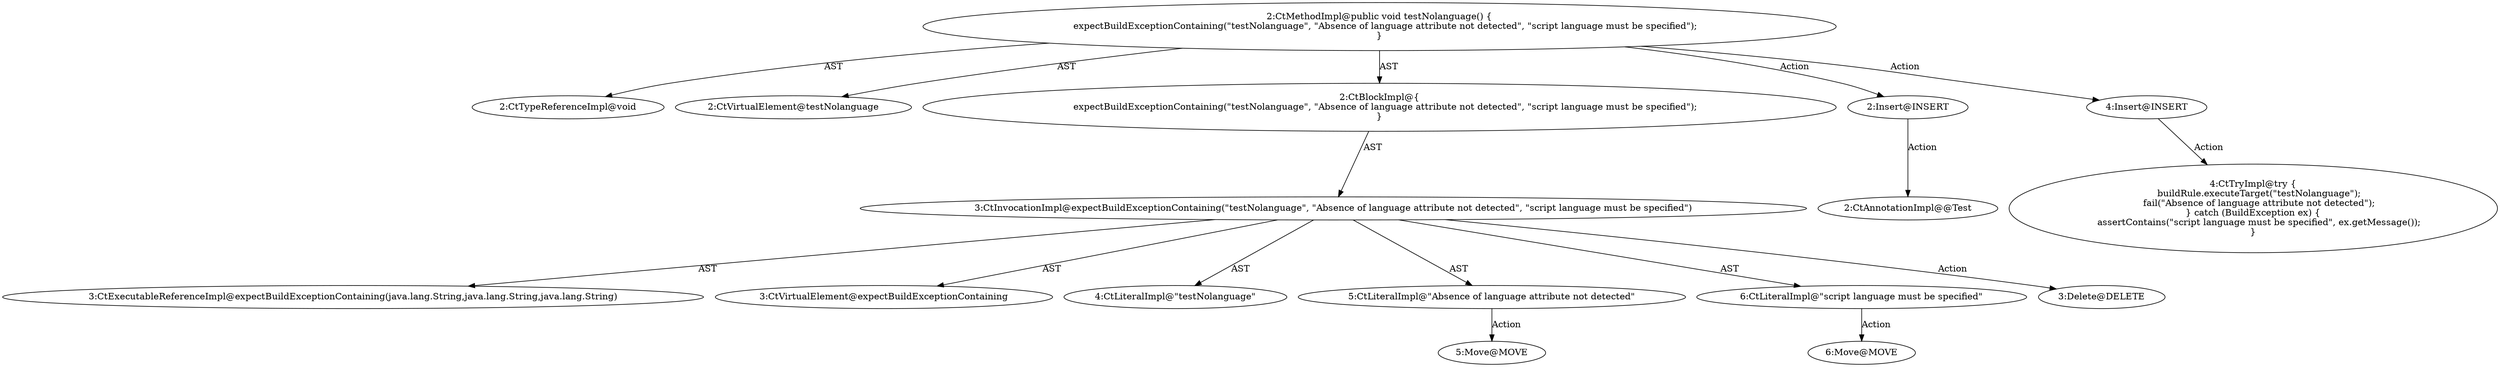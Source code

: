 digraph "testNolanguage#?" {
0 [label="2:CtTypeReferenceImpl@void" shape=ellipse]
1 [label="2:CtVirtualElement@testNolanguage" shape=ellipse]
2 [label="3:CtExecutableReferenceImpl@expectBuildExceptionContaining(java.lang.String,java.lang.String,java.lang.String)" shape=ellipse]
3 [label="3:CtVirtualElement@expectBuildExceptionContaining" shape=ellipse]
4 [label="4:CtLiteralImpl@\"testNolanguage\"" shape=ellipse]
5 [label="5:CtLiteralImpl@\"Absence of language attribute not detected\"" shape=ellipse]
6 [label="6:CtLiteralImpl@\"script language must be specified\"" shape=ellipse]
7 [label="3:CtInvocationImpl@expectBuildExceptionContaining(\"testNolanguage\", \"Absence of language attribute not detected\", \"script language must be specified\")" shape=ellipse]
8 [label="2:CtBlockImpl@\{
    expectBuildExceptionContaining(\"testNolanguage\", \"Absence of language attribute not detected\", \"script language must be specified\");
\}" shape=ellipse]
9 [label="2:CtMethodImpl@public void testNolanguage() \{
    expectBuildExceptionContaining(\"testNolanguage\", \"Absence of language attribute not detected\", \"script language must be specified\");
\}" shape=ellipse]
10 [label="3:Delete@DELETE" shape=ellipse]
11 [label="2:Insert@INSERT" shape=ellipse]
12 [label="2:CtAnnotationImpl@@Test" shape=ellipse]
13 [label="4:Insert@INSERT" shape=ellipse]
14 [label="4:CtTryImpl@try \{
    buildRule.executeTarget(\"testNolanguage\");
    fail(\"Absence of language attribute not detected\");
\} catch (BuildException ex) \{
    assertContains(\"script language must be specified\", ex.getMessage());
\}" shape=ellipse]
15 [label="5:Move@MOVE" shape=ellipse]
16 [label="6:Move@MOVE" shape=ellipse]
5 -> 15 [label="Action"];
6 -> 16 [label="Action"];
7 -> 3 [label="AST"];
7 -> 2 [label="AST"];
7 -> 4 [label="AST"];
7 -> 5 [label="AST"];
7 -> 6 [label="AST"];
7 -> 10 [label="Action"];
8 -> 7 [label="AST"];
9 -> 1 [label="AST"];
9 -> 0 [label="AST"];
9 -> 8 [label="AST"];
9 -> 11 [label="Action"];
9 -> 13 [label="Action"];
11 -> 12 [label="Action"];
13 -> 14 [label="Action"];
}